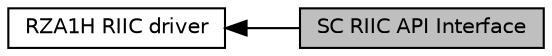 digraph "SC RIIC API Interface"
{
  edge [fontname="Helvetica",fontsize="10",labelfontname="Helvetica",labelfontsize="10"];
  node [fontname="Helvetica",fontsize="10",shape=box];
  rankdir=LR;
  Node1 [label="SC RIIC API Interface",height=0.2,width=0.4,color="black", fillcolor="grey75", style="filled", fontcolor="black",tooltip="Interface between Smart Configurator and the RIIC module."];
  Node2 [label="RZA1H RIIC driver",height=0.2,width=0.4,color="black", fillcolor="white", style="filled",URL="$d4/dbd/group__SSGSTARC__56__RIIC__API.html",tooltip="This interface provides access to the RIIC peripheral on the RZA1H board. See RIIC High Level Driver ..."];
  Node2->Node1 [shape=plaintext, dir="back", style="solid"];
}
